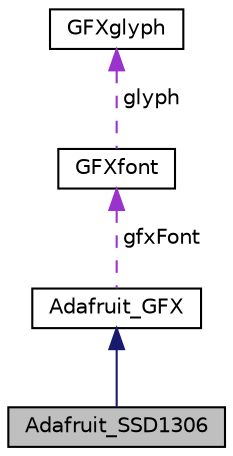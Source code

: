 digraph "Adafruit_SSD1306"
{
  edge [fontname="Helvetica",fontsize="10",labelfontname="Helvetica",labelfontsize="10"];
  node [fontname="Helvetica",fontsize="10",shape=record];
  Node2 [label="Adafruit_SSD1306",height=0.2,width=0.4,color="black", fillcolor="grey75", style="filled", fontcolor="black"];
  Node3 -> Node2 [dir="back",color="midnightblue",fontsize="10",style="solid",fontname="Helvetica"];
  Node3 [label="Adafruit_GFX",height=0.2,width=0.4,color="black", fillcolor="white", style="filled",URL="$class_adafruit___g_f_x.html"];
  Node4 -> Node3 [dir="back",color="darkorchid3",fontsize="10",style="dashed",label=" gfxFont" ,fontname="Helvetica"];
  Node4 [label="GFXfont",height=0.2,width=0.4,color="black", fillcolor="white", style="filled",URL="$struct_g_f_xfont.html"];
  Node5 -> Node4 [dir="back",color="darkorchid3",fontsize="10",style="dashed",label=" glyph" ,fontname="Helvetica"];
  Node5 [label="GFXglyph",height=0.2,width=0.4,color="black", fillcolor="white", style="filled",URL="$struct_g_f_xglyph.html"];
}
